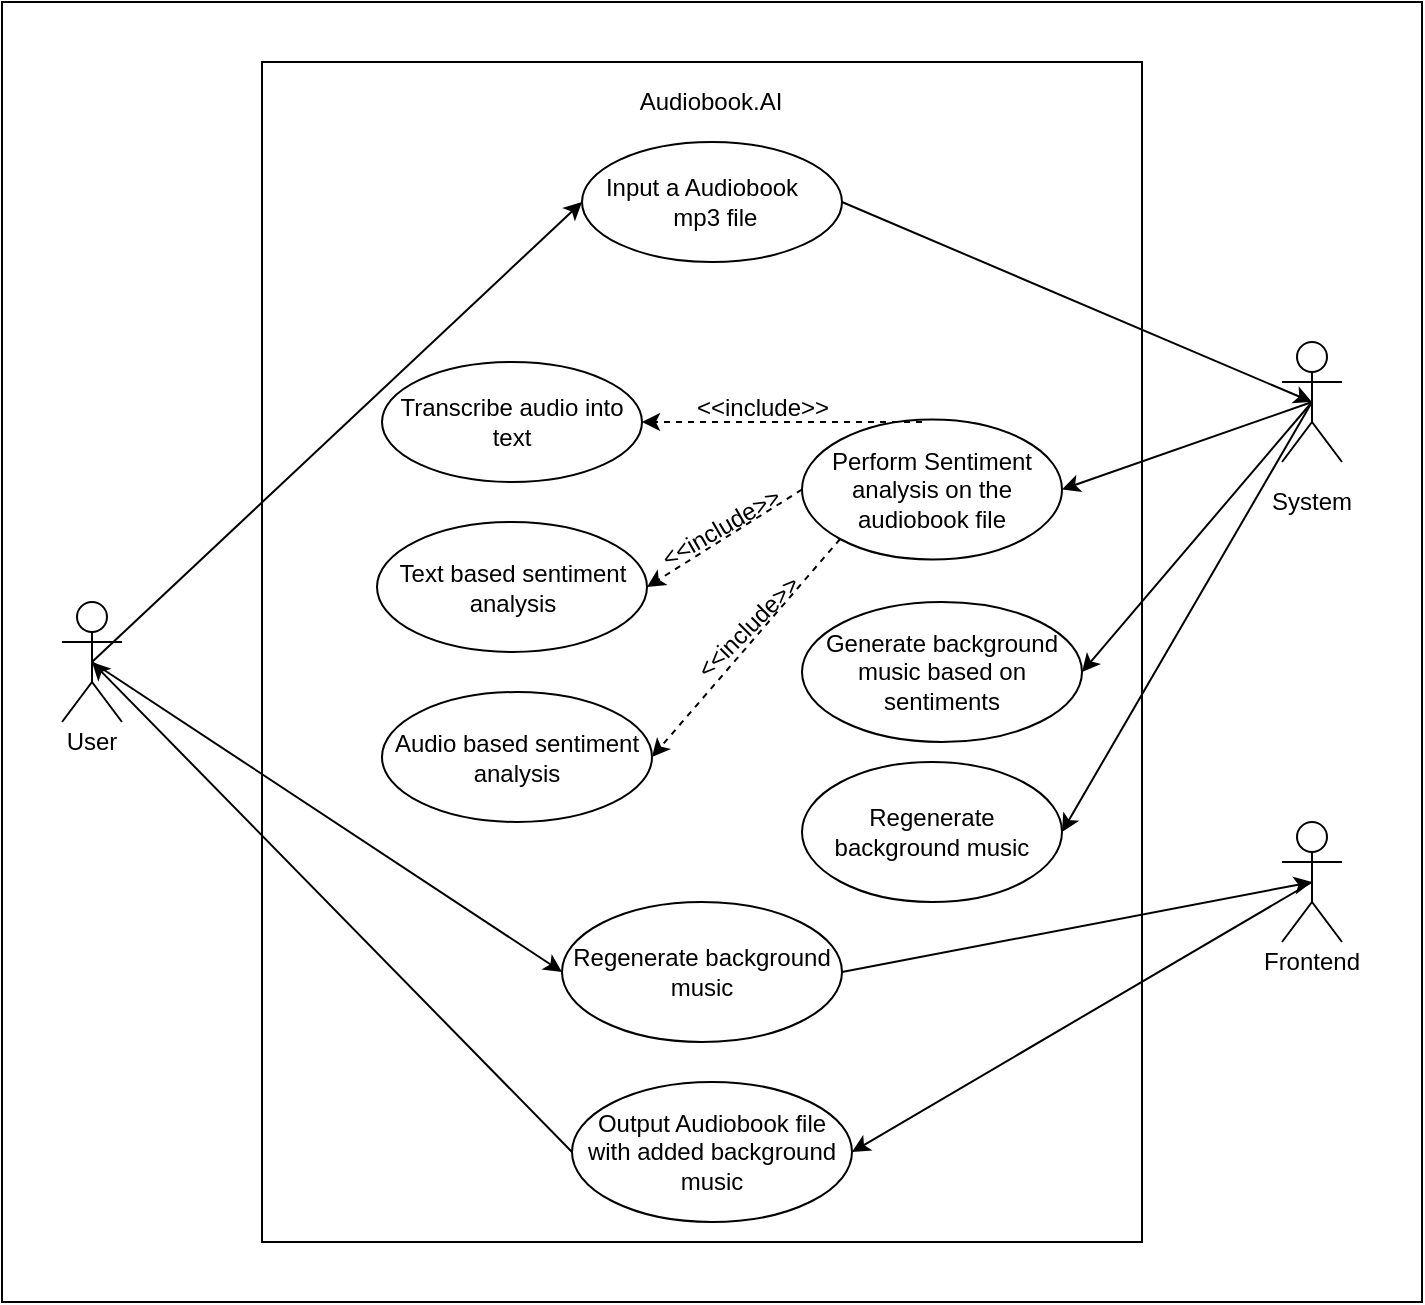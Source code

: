 <mxfile version="13.8.8" type="google"><diagram id="LzeEeq1ckRMdR1vfPAtL" name="Page-1"><mxGraphModel dx="1038" dy="491" grid="1" gridSize="10" guides="1" tooltips="1" connect="1" arrows="1" fold="1" page="1" pageScale="1" pageWidth="850" pageHeight="1100" math="0" shadow="0"><root><mxCell id="0"/><mxCell id="1" parent="0"/><mxCell id="F6Yjes0ASEEPMO_1OZ7i-59" value="" style="rounded=0;whiteSpace=wrap;html=1;fontColor=#000000;" parent="1" vertex="1"><mxGeometry x="180" width="710" height="650" as="geometry"/></mxCell><mxCell id="IH_cXWKQ0pFCC-yy71wg-3" value="" style="rounded=0;whiteSpace=wrap;html=1;" parent="1" vertex="1"><mxGeometry x="310" y="30" width="440" height="590" as="geometry"/></mxCell><mxCell id="F6Yjes0ASEEPMO_1OZ7i-10" style="orthogonalLoop=1;jettySize=auto;html=1;exitX=0.5;exitY=0.5;exitDx=0;exitDy=0;exitPerimeter=0;entryX=0;entryY=0.5;entryDx=0;entryDy=0;fontColor=#000000;rounded=0;" parent="1" source="IH_cXWKQ0pFCC-yy71wg-4" target="F6Yjes0ASEEPMO_1OZ7i-7" edge="1"><mxGeometry relative="1" as="geometry"/></mxCell><mxCell id="F6Yjes0ASEEPMO_1OZ7i-70" style="edgeStyle=none;rounded=0;orthogonalLoop=1;jettySize=auto;html=1;exitX=0.5;exitY=0.5;exitDx=0;exitDy=0;exitPerimeter=0;entryX=0;entryY=0.5;entryDx=0;entryDy=0;strokeColor=#000000;fontColor=#000000;" parent="1" source="IH_cXWKQ0pFCC-yy71wg-4" target="F6Yjes0ASEEPMO_1OZ7i-69" edge="1"><mxGeometry relative="1" as="geometry"/></mxCell><mxCell id="IH_cXWKQ0pFCC-yy71wg-4" value="Actor" style="shape=umlActor;verticalLabelPosition=bottom;verticalAlign=top;html=1;outlineConnect=0;labelPosition=center;align=center;fontColor=#FFFFFF;" parent="1" vertex="1"><mxGeometry x="210" y="300" width="30" height="60" as="geometry"/></mxCell><mxCell id="F6Yjes0ASEEPMO_1OZ7i-16" style="edgeStyle=none;rounded=0;orthogonalLoop=1;jettySize=auto;html=1;exitX=0.5;exitY=0.5;exitDx=0;exitDy=0;exitPerimeter=0;entryX=1;entryY=0.5;entryDx=0;entryDy=0;strokeColor=#000000;fontColor=#000000;" parent="1" source="IH_cXWKQ0pFCC-yy71wg-5" target="F6Yjes0ASEEPMO_1OZ7i-35" edge="1"><mxGeometry relative="1" as="geometry"/></mxCell><mxCell id="F6Yjes0ASEEPMO_1OZ7i-47" style="edgeStyle=none;rounded=0;orthogonalLoop=1;jettySize=auto;html=1;exitX=0.5;exitY=0.5;exitDx=0;exitDy=0;exitPerimeter=0;entryX=1;entryY=0.5;entryDx=0;entryDy=0;strokeColor=#000000;fontColor=#000000;" parent="1" source="IH_cXWKQ0pFCC-yy71wg-5" target="F6Yjes0ASEEPMO_1OZ7i-46" edge="1"><mxGeometry relative="1" as="geometry"/></mxCell><mxCell id="X__9DMPjO4hfD3pbXTES-2" style="rounded=0;orthogonalLoop=1;jettySize=auto;html=1;exitX=0.5;exitY=0.5;exitDx=0;exitDy=0;exitPerimeter=0;entryX=1;entryY=0.5;entryDx=0;entryDy=0;" parent="1" source="IH_cXWKQ0pFCC-yy71wg-5" target="X__9DMPjO4hfD3pbXTES-1" edge="1"><mxGeometry relative="1" as="geometry"/></mxCell><mxCell id="IH_cXWKQ0pFCC-yy71wg-5" value="Actor" style="shape=umlActor;verticalLabelPosition=bottom;verticalAlign=top;html=1;outlineConnect=0;fontColor=#FFFFFF;" parent="1" vertex="1"><mxGeometry x="820" y="170" width="30" height="60" as="geometry"/></mxCell><mxCell id="F6Yjes0ASEEPMO_1OZ7i-29" style="edgeStyle=none;rounded=0;orthogonalLoop=1;jettySize=auto;html=1;exitX=0.5;exitY=0.5;exitDx=0;exitDy=0;exitPerimeter=0;entryX=1;entryY=0.5;entryDx=0;entryDy=0;strokeColor=#000000;fontColor=#000000;" parent="1" source="IH_cXWKQ0pFCC-yy71wg-6" target="F6Yjes0ASEEPMO_1OZ7i-28" edge="1"><mxGeometry relative="1" as="geometry"/></mxCell><mxCell id="IH_cXWKQ0pFCC-yy71wg-6" value="Actor" style="shape=umlActor;verticalLabelPosition=bottom;verticalAlign=top;html=1;outlineConnect=0;fontColor=#FFFFFF;" parent="1" vertex="1"><mxGeometry x="820" y="410" width="30" height="60" as="geometry"/></mxCell><mxCell id="F6Yjes0ASEEPMO_1OZ7i-3" value="User" style="text;html=1;strokeColor=none;fillColor=none;align=center;verticalAlign=middle;whiteSpace=wrap;rounded=0;" parent="1" vertex="1"><mxGeometry x="205" y="360" width="40" height="20" as="geometry"/></mxCell><mxCell id="F6Yjes0ASEEPMO_1OZ7i-5" value="A&lt;font color=&quot;#000000&quot;&gt;Audiobook.AI&lt;/font&gt;" style="text;html=1;strokeColor=none;fillColor=none;align=center;verticalAlign=middle;whiteSpace=wrap;rounded=0;fontColor=#FFFFFF;" parent="1" vertex="1"><mxGeometry x="502.5" y="40" width="55" height="20" as="geometry"/></mxCell><mxCell id="F6Yjes0ASEEPMO_1OZ7i-38" style="edgeStyle=none;rounded=0;orthogonalLoop=1;jettySize=auto;html=1;exitX=1;exitY=0.5;exitDx=0;exitDy=0;entryX=0.5;entryY=0.5;entryDx=0;entryDy=0;entryPerimeter=0;strokeColor=#000000;fontColor=#000000;" parent="1" source="F6Yjes0ASEEPMO_1OZ7i-7" target="IH_cXWKQ0pFCC-yy71wg-5" edge="1"><mxGeometry relative="1" as="geometry"/></mxCell><mxCell id="F6Yjes0ASEEPMO_1OZ7i-7" value="&lt;font color=&quot;#000000&quot;&gt;Input a Audiobook&amp;nbsp; &amp;nbsp; &amp;nbsp;mp3 file&lt;/font&gt;" style="ellipse;whiteSpace=wrap;html=1;fontColor=#FFFFFF;" parent="1" vertex="1"><mxGeometry x="470" y="70" width="130" height="60" as="geometry"/></mxCell><mxCell id="F6Yjes0ASEEPMO_1OZ7i-8" value="System" style="text;html=1;strokeColor=none;fillColor=none;align=center;verticalAlign=middle;whiteSpace=wrap;rounded=0;" parent="1" vertex="1"><mxGeometry x="815" y="240" width="40" height="20" as="geometry"/></mxCell><mxCell id="F6Yjes0ASEEPMO_1OZ7i-9" value="Frontend" style="text;html=1;strokeColor=none;fillColor=none;align=center;verticalAlign=middle;whiteSpace=wrap;rounded=0;fontColor=#000000;" parent="1" vertex="1"><mxGeometry x="815" y="470" width="40" height="20" as="geometry"/></mxCell><mxCell id="F6Yjes0ASEEPMO_1OZ7i-30" style="edgeStyle=none;rounded=0;orthogonalLoop=1;jettySize=auto;html=1;exitX=0;exitY=0.5;exitDx=0;exitDy=0;entryX=0.5;entryY=0.5;entryDx=0;entryDy=0;entryPerimeter=0;strokeColor=#000000;fontColor=#000000;" parent="1" source="F6Yjes0ASEEPMO_1OZ7i-28" target="IH_cXWKQ0pFCC-yy71wg-4" edge="1"><mxGeometry relative="1" as="geometry"/></mxCell><mxCell id="F6Yjes0ASEEPMO_1OZ7i-28" value="&lt;font color=&quot;#000000&quot;&gt;Output Audiobook file with added background music&lt;/font&gt;" style="ellipse;whiteSpace=wrap;html=1;fontColor=#FFFFFF;" parent="1" vertex="1"><mxGeometry x="465" y="540" width="140" height="70" as="geometry"/></mxCell><mxCell id="F6Yjes0ASEEPMO_1OZ7i-37" style="edgeStyle=none;rounded=0;orthogonalLoop=1;jettySize=auto;html=1;exitX=0;exitY=1;exitDx=0;exitDy=0;dashed=1;strokeColor=#000000;fontColor=#000000;entryX=1;entryY=0.5;entryDx=0;entryDy=0;" parent="1" source="F6Yjes0ASEEPMO_1OZ7i-35" target="F6Yjes0ASEEPMO_1OZ7i-65" edge="1"><mxGeometry relative="1" as="geometry"><mxPoint x="409.545" y="293.683" as="targetPoint"/></mxGeometry></mxCell><mxCell id="F6Yjes0ASEEPMO_1OZ7i-35" value="&lt;font color=&quot;#000000&quot;&gt;Perform Sentiment analysis on the audiobook file&lt;/font&gt;" style="ellipse;whiteSpace=wrap;html=1;fontColor=#FFFFFF;" parent="1" vertex="1"><mxGeometry x="580" y="208.75" width="130" height="70" as="geometry"/></mxCell><mxCell id="F6Yjes0ASEEPMO_1OZ7i-44" value="&amp;lt;&amp;lt;include&amp;gt;&amp;gt;" style="text;html=1;align=center;fontColor=#000000;rotation=-45;" parent="1" vertex="1"><mxGeometry x="460" y="300" width="180" height="20" as="geometry"/></mxCell><mxCell id="F6Yjes0ASEEPMO_1OZ7i-46" value="&lt;font color=&quot;#000000&quot;&gt;Generate background music based on sentiments&lt;/font&gt;" style="ellipse;whiteSpace=wrap;html=1;fontColor=#FFFFFF;" parent="1" vertex="1"><mxGeometry x="580" y="300" width="140" height="70" as="geometry"/></mxCell><mxCell id="F6Yjes0ASEEPMO_1OZ7i-60" style="edgeStyle=none;rounded=0;orthogonalLoop=1;jettySize=auto;html=1;exitX=0.75;exitY=0;exitDx=0;exitDy=0;dashed=1;strokeColor=#000000;fontColor=#000000;" parent="1" source="F6Yjes0ASEEPMO_1OZ7i-5" target="F6Yjes0ASEEPMO_1OZ7i-5" edge="1"><mxGeometry relative="1" as="geometry"/></mxCell><mxCell id="F6Yjes0ASEEPMO_1OZ7i-62" style="edgeStyle=none;rounded=0;orthogonalLoop=1;jettySize=auto;html=1;exitX=0;exitY=0.5;exitDx=0;exitDy=0;entryX=1;entryY=0.5;entryDx=0;entryDy=0;dashed=1;strokeColor=#000000;fontColor=#000000;" parent="1" source="F6Yjes0ASEEPMO_1OZ7i-35" target="F6Yjes0ASEEPMO_1OZ7i-61" edge="1"><mxGeometry relative="1" as="geometry"/></mxCell><mxCell id="F6Yjes0ASEEPMO_1OZ7i-61" value="Text based sentiment analysis" style="ellipse;whiteSpace=wrap;html=1;fontColor=#000000;" parent="1" vertex="1"><mxGeometry x="367.5" y="260" width="135" height="65" as="geometry"/></mxCell><mxCell id="ed6a5c40sei8swVUbZfe-2" style="rounded=0;orthogonalLoop=1;jettySize=auto;html=1;entryX=1;entryY=0.5;entryDx=0;entryDy=0;dashed=1;" edge="1" parent="1" target="ed6a5c40sei8swVUbZfe-1"><mxGeometry relative="1" as="geometry"><mxPoint x="640" y="210" as="sourcePoint"/></mxGeometry></mxCell><mxCell id="F6Yjes0ASEEPMO_1OZ7i-63" value="&amp;lt;&amp;lt;include&amp;gt;&amp;gt;" style="text;html=1;align=center;fontColor=#000000;rotation=-30;" parent="1" vertex="1"><mxGeometry x="447.5" y="250" width="180" height="20" as="geometry"/></mxCell><mxCell id="F6Yjes0ASEEPMO_1OZ7i-64" style="edgeStyle=none;rounded=0;orthogonalLoop=1;jettySize=auto;html=1;exitX=0;exitY=1;exitDx=0;exitDy=0;dashed=1;strokeColor=#000000;fontColor=#000000;" parent="1" source="F6Yjes0ASEEPMO_1OZ7i-63" target="F6Yjes0ASEEPMO_1OZ7i-63" edge="1"><mxGeometry relative="1" as="geometry"/></mxCell><mxCell id="F6Yjes0ASEEPMO_1OZ7i-65" value="Audio based sentiment analysis" style="ellipse;whiteSpace=wrap;html=1;fontColor=#000000;" parent="1" vertex="1"><mxGeometry x="370" y="345" width="135" height="65" as="geometry"/></mxCell><mxCell id="F6Yjes0ASEEPMO_1OZ7i-71" style="edgeStyle=none;rounded=0;orthogonalLoop=1;jettySize=auto;html=1;exitX=1;exitY=0.5;exitDx=0;exitDy=0;entryX=0.5;entryY=0.5;entryDx=0;entryDy=0;strokeColor=#000000;fontColor=#000000;entryPerimeter=0;" parent="1" source="F6Yjes0ASEEPMO_1OZ7i-69" target="IH_cXWKQ0pFCC-yy71wg-6" edge="1"><mxGeometry relative="1" as="geometry"/></mxCell><mxCell id="F6Yjes0ASEEPMO_1OZ7i-69" value="Regenerate background music" style="ellipse;whiteSpace=wrap;html=1;fontColor=#000000;" parent="1" vertex="1"><mxGeometry x="460" y="450" width="140" height="70" as="geometry"/></mxCell><mxCell id="X__9DMPjO4hfD3pbXTES-1" value="&lt;font color=&quot;#000000&quot;&gt;Regenerate background music&lt;/font&gt;" style="ellipse;whiteSpace=wrap;html=1;fontColor=#FFFFFF;" parent="1" vertex="1"><mxGeometry x="580" y="380" width="130" height="70" as="geometry"/></mxCell><mxCell id="ed6a5c40sei8swVUbZfe-1" value="&lt;font color=&quot;#000000&quot;&gt;Transcribe audio into text&lt;/font&gt;" style="ellipse;whiteSpace=wrap;html=1;fontColor=#FFFFFF;" vertex="1" parent="1"><mxGeometry x="370" y="180" width="130" height="60" as="geometry"/></mxCell><mxCell id="ed6a5c40sei8swVUbZfe-3" value="&amp;lt;&amp;lt;include&amp;gt;&amp;gt;" style="text;html=1;align=center;fontColor=#000000;rotation=0;" vertex="1" parent="1"><mxGeometry x="470" y="188.75" width="180" height="20" as="geometry"/></mxCell></root></mxGraphModel></diagram></mxfile>